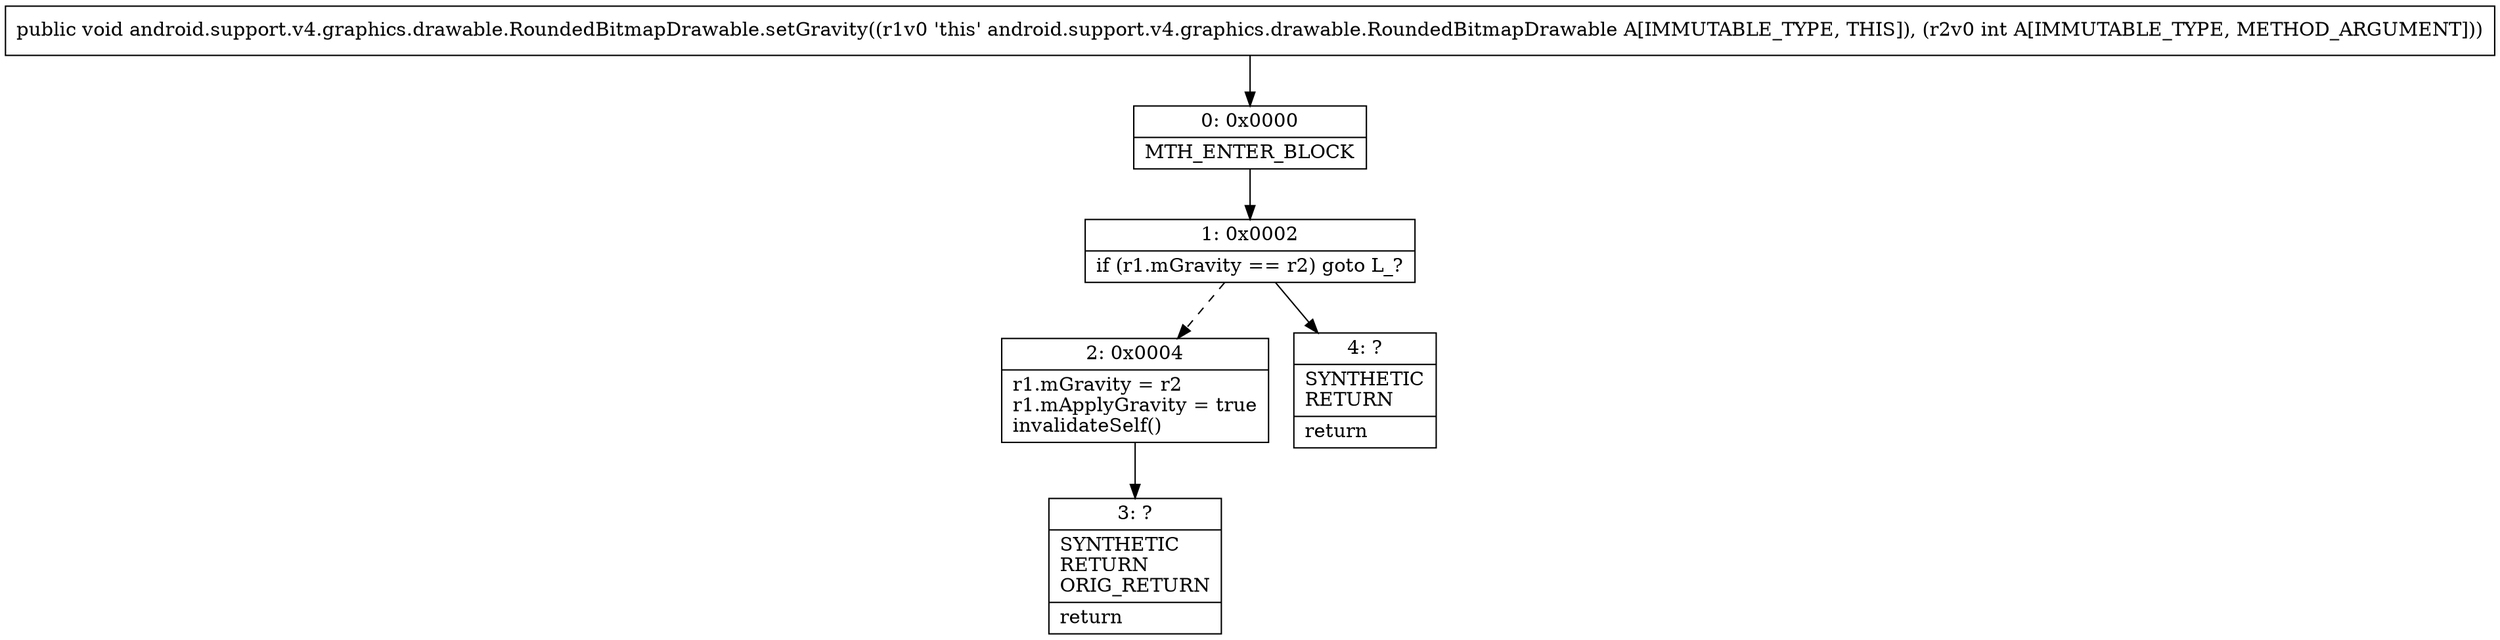 digraph "CFG forandroid.support.v4.graphics.drawable.RoundedBitmapDrawable.setGravity(I)V" {
Node_0 [shape=record,label="{0\:\ 0x0000|MTH_ENTER_BLOCK\l}"];
Node_1 [shape=record,label="{1\:\ 0x0002|if (r1.mGravity == r2) goto L_?\l}"];
Node_2 [shape=record,label="{2\:\ 0x0004|r1.mGravity = r2\lr1.mApplyGravity = true\linvalidateSelf()\l}"];
Node_3 [shape=record,label="{3\:\ ?|SYNTHETIC\lRETURN\lORIG_RETURN\l|return\l}"];
Node_4 [shape=record,label="{4\:\ ?|SYNTHETIC\lRETURN\l|return\l}"];
MethodNode[shape=record,label="{public void android.support.v4.graphics.drawable.RoundedBitmapDrawable.setGravity((r1v0 'this' android.support.v4.graphics.drawable.RoundedBitmapDrawable A[IMMUTABLE_TYPE, THIS]), (r2v0 int A[IMMUTABLE_TYPE, METHOD_ARGUMENT])) }"];
MethodNode -> Node_0;
Node_0 -> Node_1;
Node_1 -> Node_2[style=dashed];
Node_1 -> Node_4;
Node_2 -> Node_3;
}

